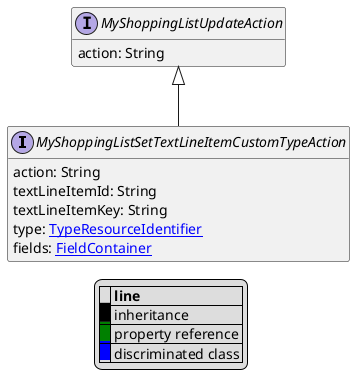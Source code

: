 @startuml

hide empty fields
hide empty methods
legend
|= |= line |
|<back:black>   </back>| inheritance |
|<back:green>   </back>| property reference |
|<back:blue>   </back>| discriminated class |
endlegend
interface MyShoppingListSetTextLineItemCustomTypeAction [[MyShoppingListSetTextLineItemCustomTypeAction.svg]] extends MyShoppingListUpdateAction {
    action: String
    textLineItemId: String
    textLineItemKey: String
    type: [[TypeResourceIdentifier.svg TypeResourceIdentifier]]
    fields: [[FieldContainer.svg FieldContainer]]
}
interface MyShoppingListUpdateAction [[MyShoppingListUpdateAction.svg]]  {
    action: String
}





@enduml
